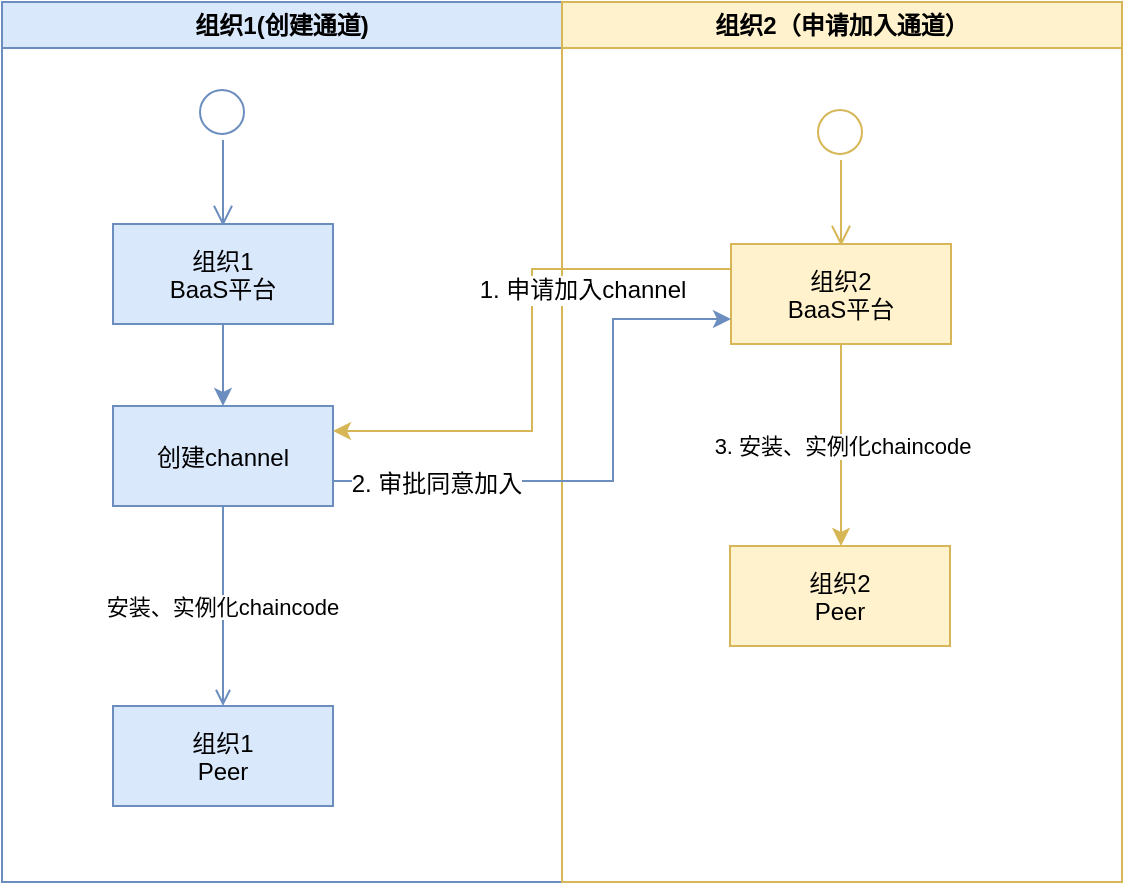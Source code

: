 <mxfile version="12.0.0" type="github" pages="1"><diagram id="XK2P_dwtekESv6BwieX6" name="Page-1"><mxGraphModel dx="932" dy="504" grid="1" gridSize="10" guides="1" tooltips="1" connect="1" arrows="1" fold="1" page="1" pageScale="1" pageWidth="3300" pageHeight="4681" math="0" shadow="0"><root><mxCell id="0"/><mxCell id="1" parent="0"/><mxCell id="7yxaRA8lT_aQaqPp0GLE-1" value="组织1(创建通道)" style="swimlane;whiteSpace=wrap;fillColor=#dae8fc;strokeColor=#6c8ebf;" parent="1" vertex="1"><mxGeometry x="40" y="40" width="280" height="440" as="geometry"/></mxCell><mxCell id="7yxaRA8lT_aQaqPp0GLE-2" value="" style="ellipse;shape=startState;fillColor=none;strokeColor=#6c8ebf;" parent="7yxaRA8lT_aQaqPp0GLE-1" vertex="1"><mxGeometry x="95" y="40" width="30" height="30" as="geometry"/></mxCell><mxCell id="7yxaRA8lT_aQaqPp0GLE-3" value="" style="edgeStyle=elbowEdgeStyle;elbow=horizontal;verticalAlign=bottom;endArrow=open;endSize=8;strokeColor=#6c8ebf;endFill=1;rounded=0;fillColor=#dae8fc;" parent="7yxaRA8lT_aQaqPp0GLE-1" edge="1"><mxGeometry x="95" y="40" as="geometry"><mxPoint x="110.5" y="112" as="targetPoint"/><mxPoint x="110.5" y="68.955" as="sourcePoint"/></mxGeometry></mxCell><mxCell id="7yxaRA8lT_aQaqPp0GLE-4" value="创建channel" style="fillColor=#dae8fc;strokeColor=#6c8ebf;" parent="7yxaRA8lT_aQaqPp0GLE-1" vertex="1"><mxGeometry x="55.5" y="202" width="110" height="50" as="geometry"/></mxCell><mxCell id="7yxaRA8lT_aQaqPp0GLE-5" value="组织1&#10;Peer" style="fillColor=#dae8fc;strokeColor=#6c8ebf;" parent="7yxaRA8lT_aQaqPp0GLE-1" vertex="1"><mxGeometry x="55.5" y="352" width="110" height="50" as="geometry"/></mxCell><mxCell id="7yxaRA8lT_aQaqPp0GLE-6" value="安装、实例化chaincode" style="endArrow=open;strokeColor=#6c8ebf;endFill=1;rounded=0;fillColor=#dae8fc;" parent="7yxaRA8lT_aQaqPp0GLE-1" source="7yxaRA8lT_aQaqPp0GLE-4" target="7yxaRA8lT_aQaqPp0GLE-5" edge="1"><mxGeometry relative="1" as="geometry"/></mxCell><mxCell id="7yxaRA8lT_aQaqPp0GLE-7" style="edgeStyle=orthogonalEdgeStyle;rounded=0;orthogonalLoop=1;jettySize=auto;html=1;exitX=0.5;exitY=1;exitDx=0;exitDy=0;entryX=0.5;entryY=0;entryDx=0;entryDy=0;strokeColor=#6c8ebf;fillColor=#dae8fc;" parent="7yxaRA8lT_aQaqPp0GLE-1" source="7yxaRA8lT_aQaqPp0GLE-8" target="7yxaRA8lT_aQaqPp0GLE-4" edge="1"><mxGeometry relative="1" as="geometry"/></mxCell><mxCell id="7yxaRA8lT_aQaqPp0GLE-8" value="组织1&#10;BaaS平台" style="fillColor=#dae8fc;strokeColor=#6c8ebf;" parent="7yxaRA8lT_aQaqPp0GLE-1" vertex="1"><mxGeometry x="55.5" y="111" width="110" height="50" as="geometry"/></mxCell><mxCell id="7yxaRA8lT_aQaqPp0GLE-9" value="组织2（申请加入通道）" style="swimlane;whiteSpace=wrap;fillColor=#fff2cc;strokeColor=#d6b656;" parent="1" vertex="1"><mxGeometry x="320" y="40" width="280" height="440" as="geometry"/></mxCell><mxCell id="7yxaRA8lT_aQaqPp0GLE-10" value="" style="ellipse;shape=startState;fillColor=none;strokeColor=#d6b656;" parent="7yxaRA8lT_aQaqPp0GLE-9" vertex="1"><mxGeometry x="124" y="50" width="30" height="30" as="geometry"/></mxCell><mxCell id="7yxaRA8lT_aQaqPp0GLE-11" value="" style="edgeStyle=elbowEdgeStyle;elbow=horizontal;verticalAlign=bottom;endArrow=open;endSize=8;strokeColor=#d6b656;endFill=1;rounded=0;fillColor=#fff2cc;" parent="7yxaRA8lT_aQaqPp0GLE-9" edge="1"><mxGeometry x="-40.5" y="-78" as="geometry"><mxPoint x="139.5" y="122" as="targetPoint"/><mxPoint x="139.5" y="78.955" as="sourcePoint"/></mxGeometry></mxCell><mxCell id="7yxaRA8lT_aQaqPp0GLE-12" value="组织2&#10;Peer" style="fillColor=#fff2cc;strokeColor=#d6b656;" parent="7yxaRA8lT_aQaqPp0GLE-9" vertex="1"><mxGeometry x="84" y="272" width="110" height="50" as="geometry"/></mxCell><mxCell id="7yxaRA8lT_aQaqPp0GLE-13" value="组织2&#10;BaaS平台" style="fillColor=#fff2cc;strokeColor=#d6b656;" parent="7yxaRA8lT_aQaqPp0GLE-9" vertex="1"><mxGeometry x="84.5" y="121" width="110" height="50" as="geometry"/></mxCell><mxCell id="7yxaRA8lT_aQaqPp0GLE-14" value="3. 安装、实例化chaincode" style="edgeStyle=orthogonalEdgeStyle;rounded=0;orthogonalLoop=1;jettySize=auto;html=1;exitX=0.5;exitY=1;exitDx=0;exitDy=0;strokeColor=#d6b656;fillColor=#fff2cc;" parent="1" source="7yxaRA8lT_aQaqPp0GLE-13" edge="1"><mxGeometry relative="1" as="geometry"><mxPoint x="459.5" y="312" as="targetPoint"/></mxGeometry></mxCell><mxCell id="7yxaRA8lT_aQaqPp0GLE-15" style="edgeStyle=orthogonalEdgeStyle;rounded=0;orthogonalLoop=1;jettySize=auto;html=1;exitX=0;exitY=0.25;exitDx=0;exitDy=0;entryX=1;entryY=0.25;entryDx=0;entryDy=0;strokeColor=#d6b656;fillColor=#fff2cc;" parent="1" source="7yxaRA8lT_aQaqPp0GLE-13" target="7yxaRA8lT_aQaqPp0GLE-4" edge="1"><mxGeometry relative="1" as="geometry"/></mxCell><mxCell id="7yxaRA8lT_aQaqPp0GLE-16" value="1. 申请加入channel" style="text;html=1;resizable=0;points=[];align=center;verticalAlign=middle;labelBackgroundColor=#ffffff;" parent="7yxaRA8lT_aQaqPp0GLE-15" vertex="1" connectable="0"><mxGeometry x="-0.479" y="1" relative="1" as="geometry"><mxPoint x="-2" y="9" as="offset"/></mxGeometry></mxCell><mxCell id="7yxaRA8lT_aQaqPp0GLE-17" style="edgeStyle=orthogonalEdgeStyle;rounded=0;orthogonalLoop=1;jettySize=auto;html=1;exitX=1;exitY=0.75;exitDx=0;exitDy=0;entryX=0;entryY=0.75;entryDx=0;entryDy=0;strokeColor=#6c8ebf;fillColor=#dae8fc;" parent="1" source="7yxaRA8lT_aQaqPp0GLE-4" target="7yxaRA8lT_aQaqPp0GLE-13" edge="1"><mxGeometry relative="1" as="geometry"><Array as="points"><mxPoint x="345.5" y="280"/><mxPoint x="345.5" y="199"/></Array></mxGeometry></mxCell><mxCell id="7yxaRA8lT_aQaqPp0GLE-18" value="2. 审批同意加入" style="text;html=1;resizable=0;points=[];align=center;verticalAlign=middle;labelBackgroundColor=#ffffff;" parent="7yxaRA8lT_aQaqPp0GLE-17" vertex="1" connectable="0"><mxGeometry x="-0.85" y="-1" relative="1" as="geometry"><mxPoint x="30" as="offset"/></mxGeometry></mxCell></root></mxGraphModel></diagram></mxfile>